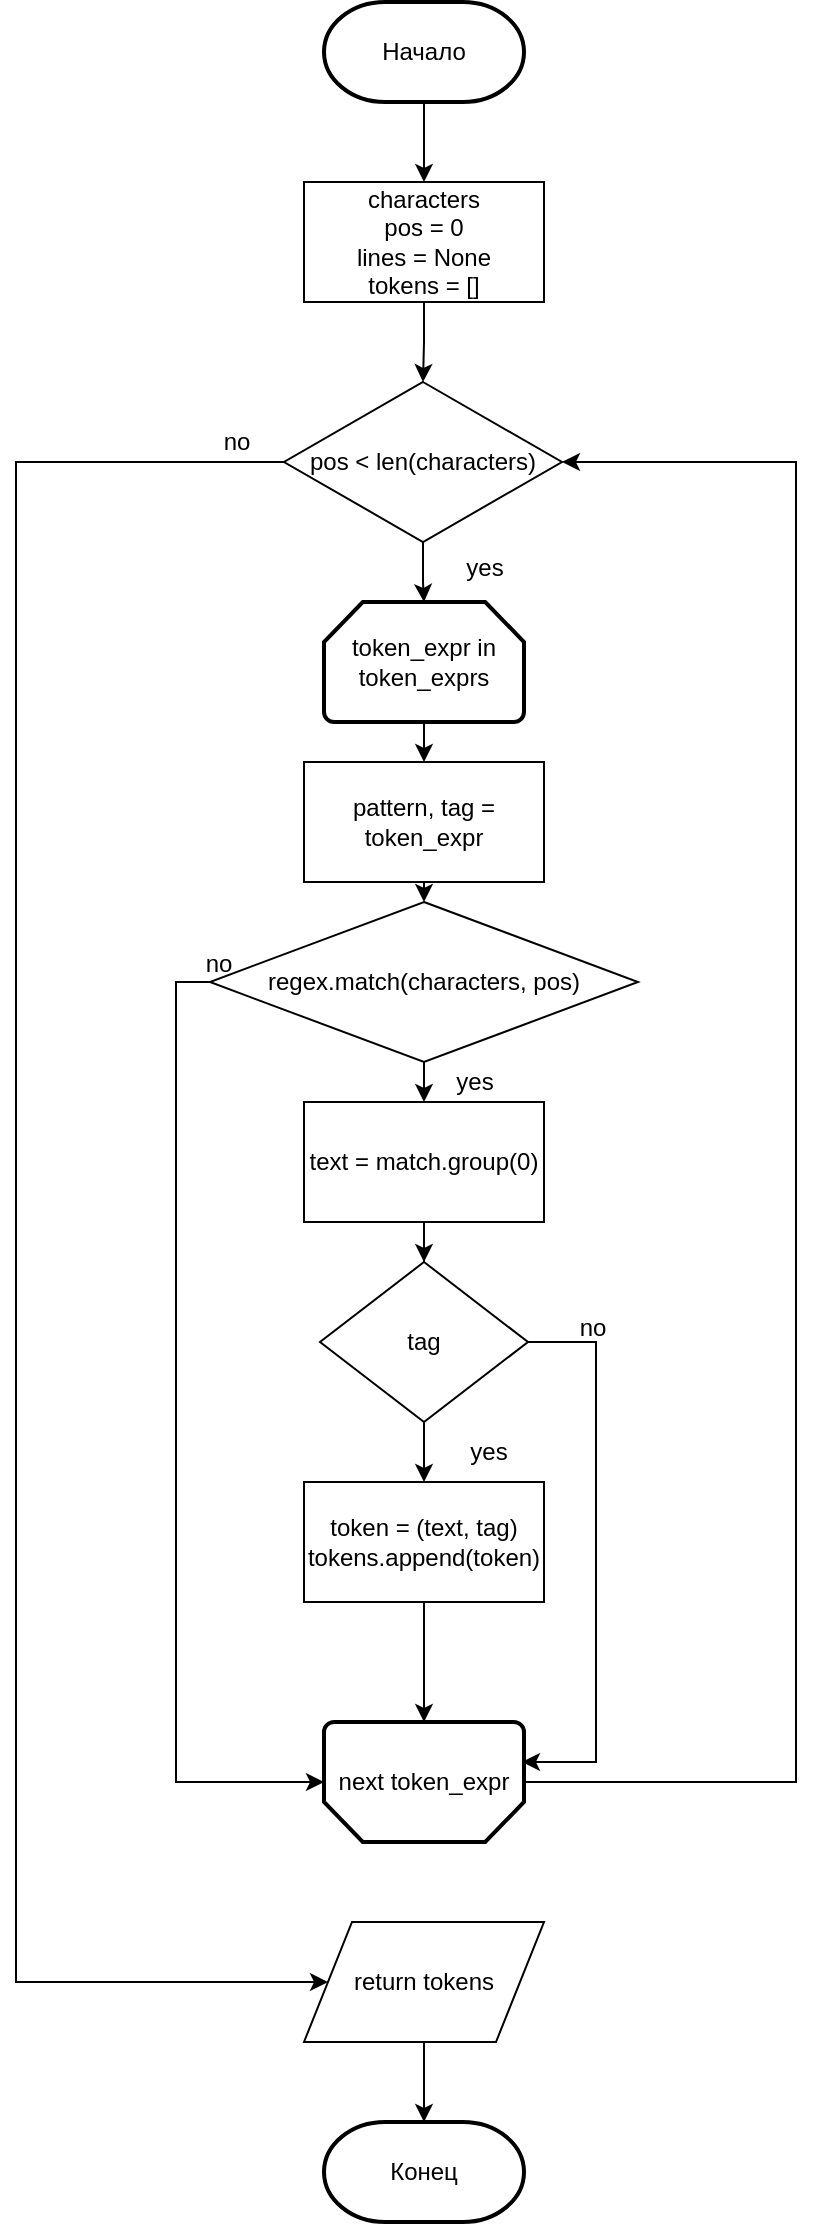 <mxfile version="13.3.0" type="device"><diagram id="4-yarkWpNJ5lUD6sQKjh" name="Page-1"><mxGraphModel dx="1422" dy="762" grid="1" gridSize="10" guides="1" tooltips="1" connect="1" arrows="1" fold="1" page="1" pageScale="1" pageWidth="827" pageHeight="1169" math="0" shadow="0"><root><mxCell id="0"/><mxCell id="1" parent="0"/><mxCell id="xi69Y-mW1wY-useMexQz-14" style="edgeStyle=orthogonalEdgeStyle;rounded=0;orthogonalLoop=1;jettySize=auto;html=1;entryX=0.5;entryY=0;entryDx=0;entryDy=0;" edge="1" parent="1" source="xi69Y-mW1wY-useMexQz-1" target="xi69Y-mW1wY-useMexQz-4"><mxGeometry relative="1" as="geometry"/></mxCell><mxCell id="xi69Y-mW1wY-useMexQz-1" value="Начало" style="strokeWidth=2;html=1;shape=mxgraph.flowchart.terminator;whiteSpace=wrap;" vertex="1" parent="1"><mxGeometry x="364" y="20" width="100" height="50" as="geometry"/></mxCell><mxCell id="xi69Y-mW1wY-useMexQz-2" value="Конец" style="strokeWidth=2;html=1;shape=mxgraph.flowchart.terminator;whiteSpace=wrap;" vertex="1" parent="1"><mxGeometry x="364" y="1080" width="100" height="50" as="geometry"/></mxCell><mxCell id="xi69Y-mW1wY-useMexQz-15" style="edgeStyle=orthogonalEdgeStyle;rounded=0;orthogonalLoop=1;jettySize=auto;html=1;entryX=0.5;entryY=0;entryDx=0;entryDy=0;" edge="1" parent="1" source="xi69Y-mW1wY-useMexQz-4" target="xi69Y-mW1wY-useMexQz-5"><mxGeometry relative="1" as="geometry"/></mxCell><mxCell id="xi69Y-mW1wY-useMexQz-4" value="characters&lt;br&gt;&lt;span&gt;pos = 0&lt;/span&gt;&lt;br&gt;&lt;div&gt;lines = None&lt;/div&gt;&lt;div&gt;&lt;span&gt;tokens = []&lt;/span&gt;&lt;/div&gt;" style="rounded=0;whiteSpace=wrap;html=1;" vertex="1" parent="1"><mxGeometry x="354" y="110" width="120" height="60" as="geometry"/></mxCell><mxCell id="xi69Y-mW1wY-useMexQz-16" style="edgeStyle=orthogonalEdgeStyle;rounded=0;orthogonalLoop=1;jettySize=auto;html=1;entryX=0.5;entryY=0;entryDx=0;entryDy=0;entryPerimeter=0;" edge="1" parent="1" source="xi69Y-mW1wY-useMexQz-5" target="xi69Y-mW1wY-useMexQz-6"><mxGeometry relative="1" as="geometry"/></mxCell><mxCell id="xi69Y-mW1wY-useMexQz-25" style="edgeStyle=orthogonalEdgeStyle;rounded=0;orthogonalLoop=1;jettySize=auto;html=1;entryX=0;entryY=0.5;entryDx=0;entryDy=0;" edge="1" parent="1" source="xi69Y-mW1wY-useMexQz-5" target="xi69Y-mW1wY-useMexQz-13"><mxGeometry relative="1" as="geometry"><mxPoint x="344" y="1040" as="targetPoint"/><Array as="points"><mxPoint x="210" y="250"/><mxPoint x="210" y="1010"/></Array></mxGeometry></mxCell><mxCell id="xi69Y-mW1wY-useMexQz-5" value="pos &amp;lt; len(characters)" style="rhombus;whiteSpace=wrap;html=1;" vertex="1" parent="1"><mxGeometry x="344" y="210" width="139" height="80" as="geometry"/></mxCell><mxCell id="xi69Y-mW1wY-useMexQz-17" style="edgeStyle=orthogonalEdgeStyle;rounded=0;orthogonalLoop=1;jettySize=auto;html=1;exitX=0.5;exitY=1;exitDx=0;exitDy=0;exitPerimeter=0;entryX=0.5;entryY=0;entryDx=0;entryDy=0;" edge="1" parent="1" source="xi69Y-mW1wY-useMexQz-6" target="xi69Y-mW1wY-useMexQz-9"><mxGeometry relative="1" as="geometry"/></mxCell><mxCell id="xi69Y-mW1wY-useMexQz-6" value="token_expr in token_exprs" style="strokeWidth=2;html=1;shape=mxgraph.flowchart.loop_limit;whiteSpace=wrap;" vertex="1" parent="1"><mxGeometry x="364" y="320" width="100" height="60" as="geometry"/></mxCell><mxCell id="xi69Y-mW1wY-useMexQz-26" style="edgeStyle=orthogonalEdgeStyle;rounded=0;orthogonalLoop=1;jettySize=auto;html=1;entryX=1;entryY=0.5;entryDx=0;entryDy=0;" edge="1" parent="1" source="xi69Y-mW1wY-useMexQz-7" target="xi69Y-mW1wY-useMexQz-5"><mxGeometry relative="1" as="geometry"><Array as="points"><mxPoint x="600" y="910"/><mxPoint x="600" y="250"/></Array></mxGeometry></mxCell><mxCell id="xi69Y-mW1wY-useMexQz-7" value="next token_expr" style="strokeWidth=2;html=1;shape=mxgraph.flowchart.loop_limit;whiteSpace=wrap;direction=west;" vertex="1" parent="1"><mxGeometry x="364" y="880" width="100" height="60" as="geometry"/></mxCell><mxCell id="xi69Y-mW1wY-useMexQz-19" style="edgeStyle=orthogonalEdgeStyle;rounded=0;orthogonalLoop=1;jettySize=auto;html=1;exitX=0.5;exitY=1;exitDx=0;exitDy=0;entryX=0.5;entryY=0;entryDx=0;entryDy=0;" edge="1" parent="1" source="xi69Y-mW1wY-useMexQz-8" target="xi69Y-mW1wY-useMexQz-10"><mxGeometry relative="1" as="geometry"/></mxCell><mxCell id="xi69Y-mW1wY-useMexQz-27" style="edgeStyle=orthogonalEdgeStyle;rounded=0;orthogonalLoop=1;jettySize=auto;html=1;entryX=1;entryY=0.5;entryDx=0;entryDy=0;entryPerimeter=0;" edge="1" parent="1" source="xi69Y-mW1wY-useMexQz-8" target="xi69Y-mW1wY-useMexQz-7"><mxGeometry relative="1" as="geometry"><Array as="points"><mxPoint x="290" y="510"/><mxPoint x="290" y="910"/></Array></mxGeometry></mxCell><mxCell id="xi69Y-mW1wY-useMexQz-8" value="regex.match(characters, pos)" style="rhombus;whiteSpace=wrap;html=1;" vertex="1" parent="1"><mxGeometry x="307" y="470" width="214" height="80" as="geometry"/></mxCell><mxCell id="xi69Y-mW1wY-useMexQz-18" style="edgeStyle=orthogonalEdgeStyle;rounded=0;orthogonalLoop=1;jettySize=auto;html=1;exitX=0.5;exitY=1;exitDx=0;exitDy=0;entryX=0.5;entryY=0;entryDx=0;entryDy=0;" edge="1" parent="1" source="xi69Y-mW1wY-useMexQz-9" target="xi69Y-mW1wY-useMexQz-8"><mxGeometry relative="1" as="geometry"/></mxCell><mxCell id="xi69Y-mW1wY-useMexQz-9" value="pattern, tag = token_expr" style="rounded=0;whiteSpace=wrap;html=1;" vertex="1" parent="1"><mxGeometry x="354" y="400" width="120" height="60" as="geometry"/></mxCell><mxCell id="xi69Y-mW1wY-useMexQz-20" value="" style="edgeStyle=orthogonalEdgeStyle;rounded=0;orthogonalLoop=1;jettySize=auto;html=1;" edge="1" parent="1" source="xi69Y-mW1wY-useMexQz-10" target="xi69Y-mW1wY-useMexQz-11"><mxGeometry relative="1" as="geometry"/></mxCell><mxCell id="xi69Y-mW1wY-useMexQz-10" value="text = match.group(0)" style="rounded=0;whiteSpace=wrap;html=1;" vertex="1" parent="1"><mxGeometry x="354" y="570" width="120" height="60" as="geometry"/></mxCell><mxCell id="xi69Y-mW1wY-useMexQz-21" value="" style="edgeStyle=orthogonalEdgeStyle;rounded=0;orthogonalLoop=1;jettySize=auto;html=1;" edge="1" parent="1" source="xi69Y-mW1wY-useMexQz-11" target="xi69Y-mW1wY-useMexQz-12"><mxGeometry relative="1" as="geometry"/></mxCell><mxCell id="xi69Y-mW1wY-useMexQz-28" style="edgeStyle=orthogonalEdgeStyle;rounded=0;orthogonalLoop=1;jettySize=auto;html=1;entryX=0.01;entryY=0.667;entryDx=0;entryDy=0;entryPerimeter=0;" edge="1" parent="1" source="xi69Y-mW1wY-useMexQz-11" target="xi69Y-mW1wY-useMexQz-7"><mxGeometry relative="1" as="geometry"><Array as="points"><mxPoint x="500" y="690"/><mxPoint x="500" y="900"/></Array></mxGeometry></mxCell><mxCell id="xi69Y-mW1wY-useMexQz-11" value="tag" style="rhombus;whiteSpace=wrap;html=1;" vertex="1" parent="1"><mxGeometry x="362" y="650" width="104" height="80" as="geometry"/></mxCell><mxCell id="xi69Y-mW1wY-useMexQz-22" value="" style="edgeStyle=orthogonalEdgeStyle;rounded=0;orthogonalLoop=1;jettySize=auto;html=1;" edge="1" parent="1" source="xi69Y-mW1wY-useMexQz-12" target="xi69Y-mW1wY-useMexQz-7"><mxGeometry relative="1" as="geometry"/></mxCell><mxCell id="xi69Y-mW1wY-useMexQz-12" value="token = (text, tag)&lt;br&gt;tokens.append(token)" style="rounded=0;whiteSpace=wrap;html=1;" vertex="1" parent="1"><mxGeometry x="354" y="760" width="120" height="60" as="geometry"/></mxCell><mxCell id="xi69Y-mW1wY-useMexQz-24" value="" style="edgeStyle=orthogonalEdgeStyle;rounded=0;orthogonalLoop=1;jettySize=auto;html=1;" edge="1" parent="1" source="xi69Y-mW1wY-useMexQz-13" target="xi69Y-mW1wY-useMexQz-2"><mxGeometry relative="1" as="geometry"/></mxCell><mxCell id="xi69Y-mW1wY-useMexQz-13" value="return tokens" style="shape=parallelogram;perimeter=parallelogramPerimeter;whiteSpace=wrap;html=1;" vertex="1" parent="1"><mxGeometry x="354" y="980" width="120" height="60" as="geometry"/></mxCell><mxCell id="xi69Y-mW1wY-useMexQz-29" value="no" style="text;html=1;align=center;verticalAlign=middle;resizable=0;points=[];autosize=1;" vertex="1" parent="1"><mxGeometry x="305" y="230" width="30" height="20" as="geometry"/></mxCell><mxCell id="xi69Y-mW1wY-useMexQz-30" value="yes" style="text;html=1;align=center;verticalAlign=middle;resizable=0;points=[];autosize=1;" vertex="1" parent="1"><mxGeometry x="429" y="293" width="30" height="20" as="geometry"/></mxCell><mxCell id="xi69Y-mW1wY-useMexQz-31" value="no" style="text;html=1;align=center;verticalAlign=middle;resizable=0;points=[];autosize=1;" vertex="1" parent="1"><mxGeometry x="296" y="491" width="30" height="20" as="geometry"/></mxCell><mxCell id="xi69Y-mW1wY-useMexQz-34" value="yes" style="text;html=1;align=center;verticalAlign=middle;resizable=0;points=[];autosize=1;" vertex="1" parent="1"><mxGeometry x="424" y="550" width="30" height="20" as="geometry"/></mxCell><mxCell id="xi69Y-mW1wY-useMexQz-35" value="no" style="text;html=1;align=center;verticalAlign=middle;resizable=0;points=[];autosize=1;" vertex="1" parent="1"><mxGeometry x="483" y="673" width="30" height="20" as="geometry"/></mxCell><mxCell id="xi69Y-mW1wY-useMexQz-36" value="yes" style="text;html=1;align=center;verticalAlign=middle;resizable=0;points=[];autosize=1;" vertex="1" parent="1"><mxGeometry x="431" y="735" width="30" height="20" as="geometry"/></mxCell></root></mxGraphModel></diagram></mxfile>